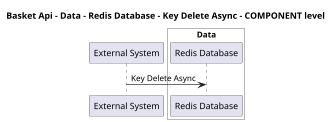 @startuml
skinparam dpi 60

title Basket Api - Data - Redis Database - Key Delete Async - COMPONENT level

participant "External System" as C4InterFlow.SoftwareSystems.ExternalSystem

box "Basket Api" #White

    
box "Data" #White

    participant "Redis Database" as dotnet.eShop.Architecture.SoftwareSystems.BasketApi.Containers.Data.Components.RedisDatabase
end box

end box


C4InterFlow.SoftwareSystems.ExternalSystem -> dotnet.eShop.Architecture.SoftwareSystems.BasketApi.Containers.Data.Components.RedisDatabase : Key Delete Async


@enduml
